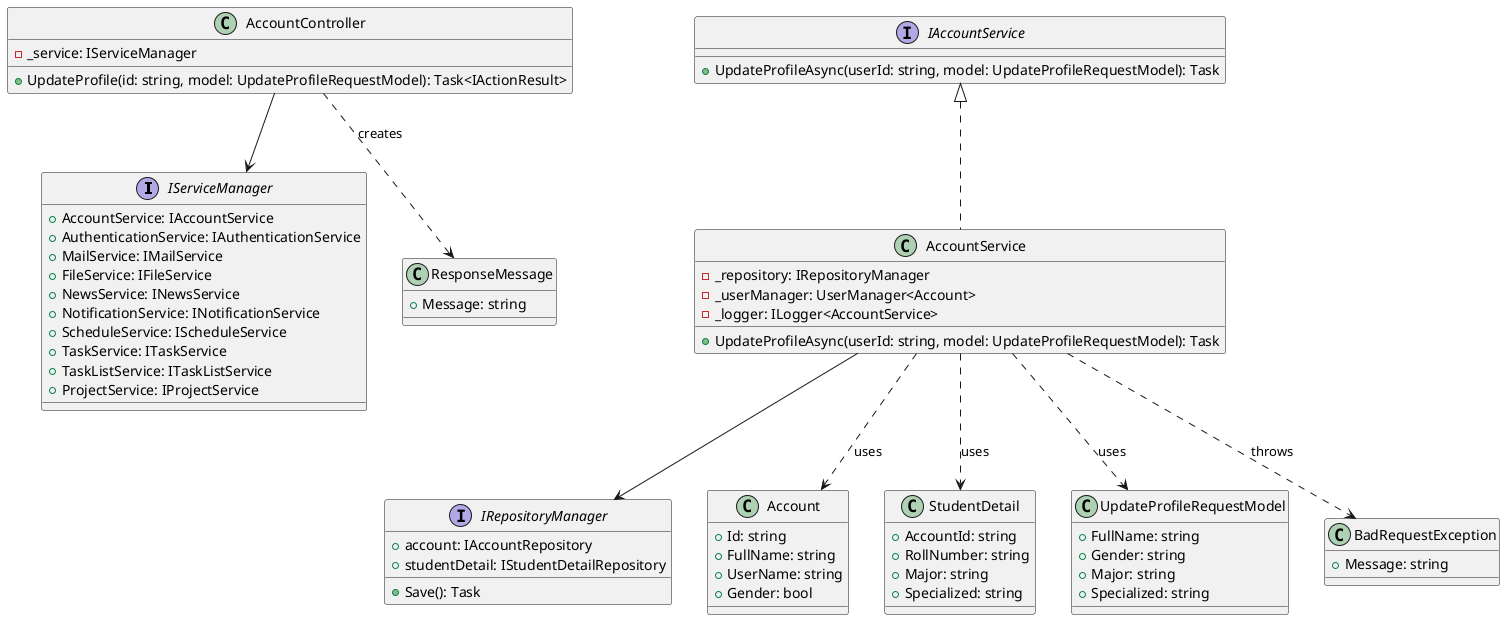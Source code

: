 @startuml
interface IServiceManager {
  +AccountService: IAccountService
  +AuthenticationService: IAuthenticationService
  +MailService: IMailService
  +FileService: IFileService
  +NewsService: INewsService
  +NotificationService: INotificationService
  +ScheduleService: IScheduleService
  +TaskService: ITaskService
  +TaskListService: ITaskListService
  +ProjectService: IProjectService
}

interface IAccountService {
  +UpdateProfileAsync(userId: string, model: UpdateProfileRequestModel): Task
}

interface IRepositoryManager {
  +account: IAccountRepository
  +studentDetail: IStudentDetailRepository
  +Save(): Task
}

class AccountController {
  -_service: IServiceManager
  +UpdateProfile(id: string, model: UpdateProfileRequestModel): Task<IActionResult>
}

class AccountService {
  -_repository: IRepositoryManager
  -_userManager: UserManager<Account>
  -_logger: ILogger<AccountService>
  +UpdateProfileAsync(userId: string, model: UpdateProfileRequestModel): Task
}

class Account {
  +Id: string
  +FullName: string
  +UserName: string
  +Gender: bool
}

class StudentDetail {
  +AccountId: string
  +RollNumber: string
  +Major: string
  +Specialized: string
}

class UpdateProfileRequestModel {
  +FullName: string
  +Gender: string
  +Major: string
  +Specialized: string
}

class ResponseMessage {
  +Message: string
}

class BadRequestException {
  +Message: string
}

IAccountService <|.. AccountService

AccountController --> IServiceManager
AccountService --> IRepositoryManager
AccountService ..> Account : uses
AccountService ..> StudentDetail : uses
AccountService ..> UpdateProfileRequestModel : uses
AccountService ..> BadRequestException : throws
AccountController ..> ResponseMessage : creates

@enduml